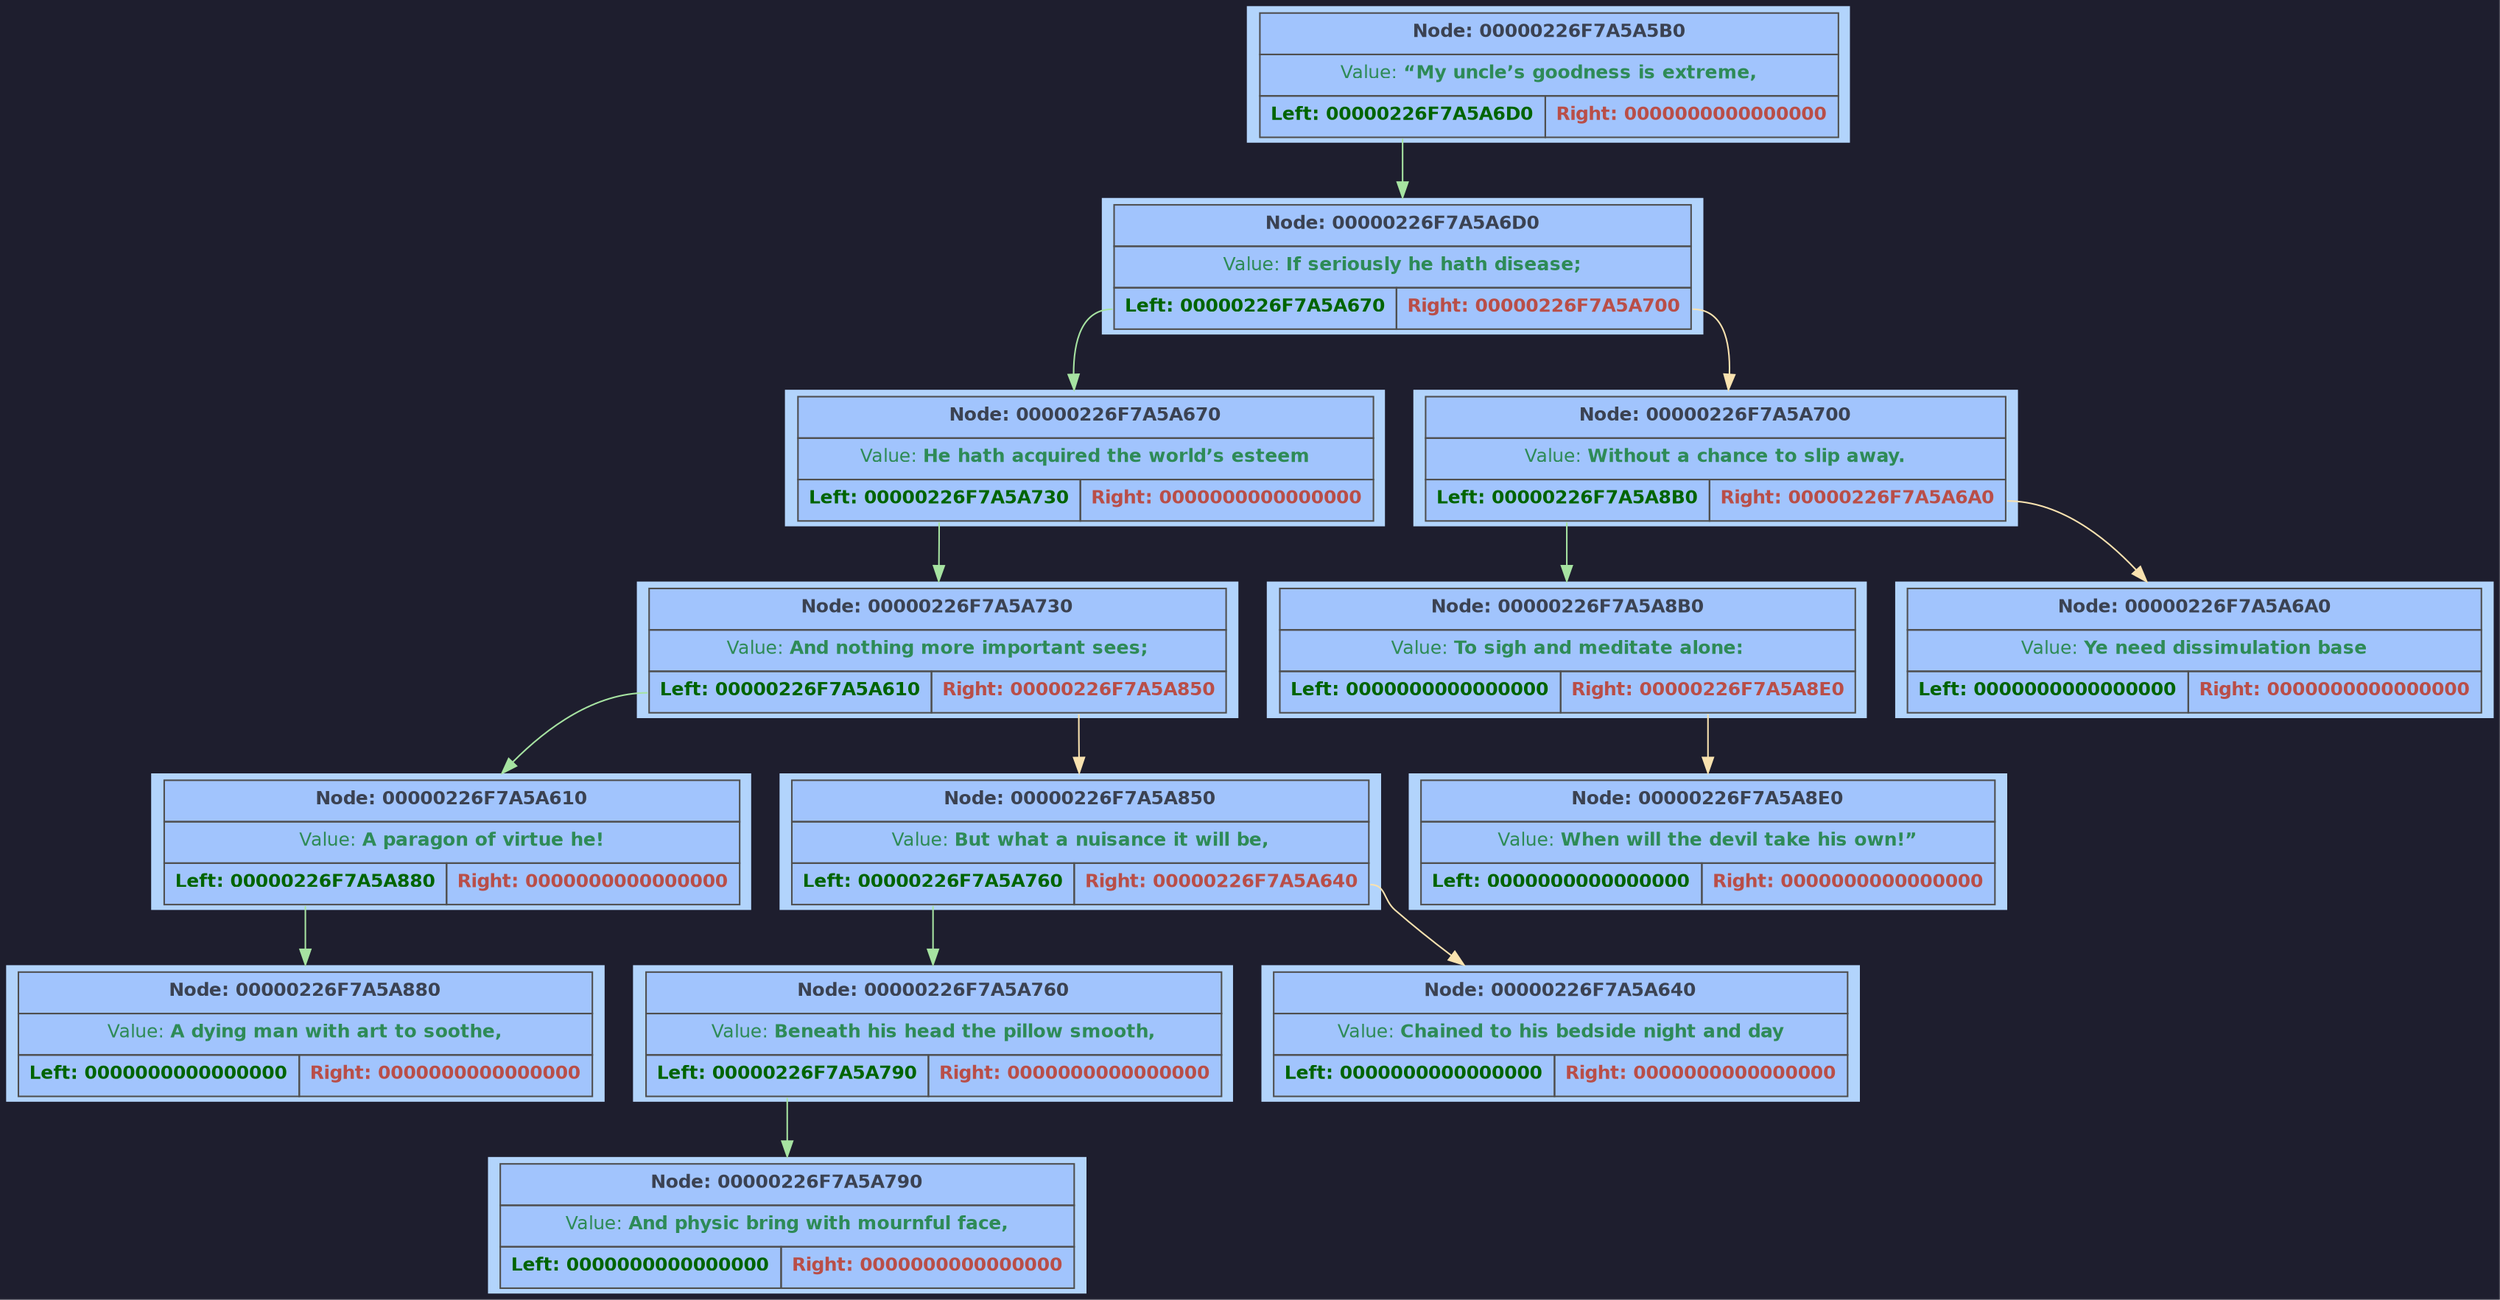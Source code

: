 digraph G {
	rankdir = TB;
	bgcolor="#1e1e2e";
	node [shape=rectangle, style=filled, fontname=Helvetica, fontsize=12, fillcolor="#89b4fa", color="#cba6f7", fontcolor="#1e1e2e"];
	node00000226F7A5A5B0 [shape=plaintext; style=filled; color="#fcf0d2"; fillcolor="#b2d4fc"; label = <
		         <table BORDER="0" CELLBORDER="1" CELLSPACING="0" CELLPADDING="6" BGCOLOR="#a1c4fd" COLOR="#4f4f4f">
			           <tr><td align='center' colspan='2'><FONT COLOR='#3b4252'><b>Node: 00000226F7A5A5B0</b></FONT></td></tr>
			           <tr><td align='center' colspan='2'><FONT COLOR='#2e8b57'>Value: <b>“My uncle’s goodness is extreme,</b></FONT></td></tr>
			           <tr>
			               <td WIDTH='150' PORT='left'  align='center'><FONT COLOR='#006400'><b>Left: 00000226F7A5A6D0</b></FONT></td>
			               <td WIDTH='150' PORT='right' align='center'><FONT COLOR='#b94e48'><b>Right: 0000000000000000</b></FONT></td>
			           </tr>
		         </table> >];
	node00000226F7A5A6D0 [shape=plaintext; style=filled; color="#fcf0d2"; fillcolor="#b2d4fc"; label = <
		         <table BORDER="0" CELLBORDER="1" CELLSPACING="0" CELLPADDING="6" BGCOLOR="#a1c4fd" COLOR="#4f4f4f">
			           <tr><td align='center' colspan='2'><FONT COLOR='#3b4252'><b>Node: 00000226F7A5A6D0</b></FONT></td></tr>
			           <tr><td align='center' colspan='2'><FONT COLOR='#2e8b57'>Value: <b>If seriously he hath disease;</b></FONT></td></tr>
			           <tr>
			               <td WIDTH='150' PORT='left'  align='center'><FONT COLOR='#006400'><b>Left: 00000226F7A5A670</b></FONT></td>
			               <td WIDTH='150' PORT='right' align='center'><FONT COLOR='#b94e48'><b>Right: 00000226F7A5A700</b></FONT></td>
			           </tr>
		         </table> >];
	node00000226F7A5A670 [shape=plaintext; style=filled; color="#fcf0d2"; fillcolor="#b2d4fc"; label = <
		         <table BORDER="0" CELLBORDER="1" CELLSPACING="0" CELLPADDING="6" BGCOLOR="#a1c4fd" COLOR="#4f4f4f">
			           <tr><td align='center' colspan='2'><FONT COLOR='#3b4252'><b>Node: 00000226F7A5A670</b></FONT></td></tr>
			           <tr><td align='center' colspan='2'><FONT COLOR='#2e8b57'>Value: <b>He hath acquired the world’s esteem</b></FONT></td></tr>
			           <tr>
			               <td WIDTH='150' PORT='left'  align='center'><FONT COLOR='#006400'><b>Left: 00000226F7A5A730</b></FONT></td>
			               <td WIDTH='150' PORT='right' align='center'><FONT COLOR='#b94e48'><b>Right: 0000000000000000</b></FONT></td>
			           </tr>
		         </table> >];
	node00000226F7A5A730 [shape=plaintext; style=filled; color="#fcf0d2"; fillcolor="#b2d4fc"; label = <
		         <table BORDER="0" CELLBORDER="1" CELLSPACING="0" CELLPADDING="6" BGCOLOR="#a1c4fd" COLOR="#4f4f4f">
			           <tr><td align='center' colspan='2'><FONT COLOR='#3b4252'><b>Node: 00000226F7A5A730</b></FONT></td></tr>
			           <tr><td align='center' colspan='2'><FONT COLOR='#2e8b57'>Value: <b>And nothing more important sees;</b></FONT></td></tr>
			           <tr>
			               <td WIDTH='150' PORT='left'  align='center'><FONT COLOR='#006400'><b>Left: 00000226F7A5A610</b></FONT></td>
			               <td WIDTH='150' PORT='right' align='center'><FONT COLOR='#b94e48'><b>Right: 00000226F7A5A850</b></FONT></td>
			           </tr>
		         </table> >];
	node00000226F7A5A610 [shape=plaintext; style=filled; color="#fcf0d2"; fillcolor="#b2d4fc"; label = <
		         <table BORDER="0" CELLBORDER="1" CELLSPACING="0" CELLPADDING="6" BGCOLOR="#a1c4fd" COLOR="#4f4f4f">
			           <tr><td align='center' colspan='2'><FONT COLOR='#3b4252'><b>Node: 00000226F7A5A610</b></FONT></td></tr>
			           <tr><td align='center' colspan='2'><FONT COLOR='#2e8b57'>Value: <b>A paragon of virtue he!</b></FONT></td></tr>
			           <tr>
			               <td WIDTH='150' PORT='left'  align='center'><FONT COLOR='#006400'><b>Left: 00000226F7A5A880</b></FONT></td>
			               <td WIDTH='150' PORT='right' align='center'><FONT COLOR='#b94e48'><b>Right: 0000000000000000</b></FONT></td>
			           </tr>
		         </table> >];
	node00000226F7A5A880 [shape=plaintext; style=filled; color="#fcf0d2"; fillcolor="#b2d4fc"; label = <
		         <table BORDER="0" CELLBORDER="1" CELLSPACING="0" CELLPADDING="6" BGCOLOR="#a1c4fd" COLOR="#4f4f4f">
			           <tr><td align='center' colspan='2'><FONT COLOR='#3b4252'><b>Node: 00000226F7A5A880</b></FONT></td></tr>
			           <tr><td align='center' colspan='2'><FONT COLOR='#2e8b57'>Value: <b>A dying man with art to soothe,</b></FONT></td></tr>
			           <tr>
			               <td WIDTH='150' PORT='left'  align='center'><FONT COLOR='#006400'><b>Left: 0000000000000000</b></FONT></td>
			               <td WIDTH='150' PORT='right' align='center'><FONT COLOR='#b94e48'><b>Right: 0000000000000000</b></FONT></td>
			           </tr>
		         </table> >];
	node00000226F7A5A610:left -> node00000226F7A5A880 [color="#a6e3a1"]
	node00000226F7A5A730:left -> node00000226F7A5A610 [color="#a6e3a1"]
	node00000226F7A5A850 [shape=plaintext; style=filled; color="#fcf0d2"; fillcolor="#b2d4fc"; label = <
		         <table BORDER="0" CELLBORDER="1" CELLSPACING="0" CELLPADDING="6" BGCOLOR="#a1c4fd" COLOR="#4f4f4f">
			           <tr><td align='center' colspan='2'><FONT COLOR='#3b4252'><b>Node: 00000226F7A5A850</b></FONT></td></tr>
			           <tr><td align='center' colspan='2'><FONT COLOR='#2e8b57'>Value: <b>But what a nuisance it will be,</b></FONT></td></tr>
			           <tr>
			               <td WIDTH='150' PORT='left'  align='center'><FONT COLOR='#006400'><b>Left: 00000226F7A5A760</b></FONT></td>
			               <td WIDTH='150' PORT='right' align='center'><FONT COLOR='#b94e48'><b>Right: 00000226F7A5A640</b></FONT></td>
			           </tr>
		         </table> >];
	node00000226F7A5A760 [shape=plaintext; style=filled; color="#fcf0d2"; fillcolor="#b2d4fc"; label = <
		         <table BORDER="0" CELLBORDER="1" CELLSPACING="0" CELLPADDING="6" BGCOLOR="#a1c4fd" COLOR="#4f4f4f">
			           <tr><td align='center' colspan='2'><FONT COLOR='#3b4252'><b>Node: 00000226F7A5A760</b></FONT></td></tr>
			           <tr><td align='center' colspan='2'><FONT COLOR='#2e8b57'>Value: <b>Beneath his head the pillow smooth,</b></FONT></td></tr>
			           <tr>
			               <td WIDTH='150' PORT='left'  align='center'><FONT COLOR='#006400'><b>Left: 00000226F7A5A790</b></FONT></td>
			               <td WIDTH='150' PORT='right' align='center'><FONT COLOR='#b94e48'><b>Right: 0000000000000000</b></FONT></td>
			           </tr>
		         </table> >];
	node00000226F7A5A790 [shape=plaintext; style=filled; color="#fcf0d2"; fillcolor="#b2d4fc"; label = <
		         <table BORDER="0" CELLBORDER="1" CELLSPACING="0" CELLPADDING="6" BGCOLOR="#a1c4fd" COLOR="#4f4f4f">
			           <tr><td align='center' colspan='2'><FONT COLOR='#3b4252'><b>Node: 00000226F7A5A790</b></FONT></td></tr>
			           <tr><td align='center' colspan='2'><FONT COLOR='#2e8b57'>Value: <b>And physic bring with mournful face,</b></FONT></td></tr>
			           <tr>
			               <td WIDTH='150' PORT='left'  align='center'><FONT COLOR='#006400'><b>Left: 0000000000000000</b></FONT></td>
			               <td WIDTH='150' PORT='right' align='center'><FONT COLOR='#b94e48'><b>Right: 0000000000000000</b></FONT></td>
			           </tr>
		         </table> >];
	node00000226F7A5A760:left -> node00000226F7A5A790 [color="#a6e3a1"]
	node00000226F7A5A850:left -> node00000226F7A5A760 [color="#a6e3a1"]
	node00000226F7A5A640 [shape=plaintext; style=filled; color="#fcf0d2"; fillcolor="#b2d4fc"; label = <
		         <table BORDER="0" CELLBORDER="1" CELLSPACING="0" CELLPADDING="6" BGCOLOR="#a1c4fd" COLOR="#4f4f4f">
			           <tr><td align='center' colspan='2'><FONT COLOR='#3b4252'><b>Node: 00000226F7A5A640</b></FONT></td></tr>
			           <tr><td align='center' colspan='2'><FONT COLOR='#2e8b57'>Value: <b>Chained to his bedside night and day</b></FONT></td></tr>
			           <tr>
			               <td WIDTH='150' PORT='left'  align='center'><FONT COLOR='#006400'><b>Left: 0000000000000000</b></FONT></td>
			               <td WIDTH='150' PORT='right' align='center'><FONT COLOR='#b94e48'><b>Right: 0000000000000000</b></FONT></td>
			           </tr>
		         </table> >];
	node00000226F7A5A850:right -> node00000226F7A5A640 [color="#f9e2af"]
	node00000226F7A5A730:right -> node00000226F7A5A850 [color="#f9e2af"]
	node00000226F7A5A670:left -> node00000226F7A5A730 [color="#a6e3a1"]
	node00000226F7A5A6D0:left -> node00000226F7A5A670 [color="#a6e3a1"]
	node00000226F7A5A700 [shape=plaintext; style=filled; color="#fcf0d2"; fillcolor="#b2d4fc"; label = <
		         <table BORDER="0" CELLBORDER="1" CELLSPACING="0" CELLPADDING="6" BGCOLOR="#a1c4fd" COLOR="#4f4f4f">
			           <tr><td align='center' colspan='2'><FONT COLOR='#3b4252'><b>Node: 00000226F7A5A700</b></FONT></td></tr>
			           <tr><td align='center' colspan='2'><FONT COLOR='#2e8b57'>Value: <b>Without a chance to slip away.</b></FONT></td></tr>
			           <tr>
			               <td WIDTH='150' PORT='left'  align='center'><FONT COLOR='#006400'><b>Left: 00000226F7A5A8B0</b></FONT></td>
			               <td WIDTH='150' PORT='right' align='center'><FONT COLOR='#b94e48'><b>Right: 00000226F7A5A6A0</b></FONT></td>
			           </tr>
		         </table> >];
	node00000226F7A5A8B0 [shape=plaintext; style=filled; color="#fcf0d2"; fillcolor="#b2d4fc"; label = <
		         <table BORDER="0" CELLBORDER="1" CELLSPACING="0" CELLPADDING="6" BGCOLOR="#a1c4fd" COLOR="#4f4f4f">
			           <tr><td align='center' colspan='2'><FONT COLOR='#3b4252'><b>Node: 00000226F7A5A8B0</b></FONT></td></tr>
			           <tr><td align='center' colspan='2'><FONT COLOR='#2e8b57'>Value: <b>To sigh and meditate alone:</b></FONT></td></tr>
			           <tr>
			               <td WIDTH='150' PORT='left'  align='center'><FONT COLOR='#006400'><b>Left: 0000000000000000</b></FONT></td>
			               <td WIDTH='150' PORT='right' align='center'><FONT COLOR='#b94e48'><b>Right: 00000226F7A5A8E0</b></FONT></td>
			           </tr>
		         </table> >];
	node00000226F7A5A8E0 [shape=plaintext; style=filled; color="#fcf0d2"; fillcolor="#b2d4fc"; label = <
		         <table BORDER="0" CELLBORDER="1" CELLSPACING="0" CELLPADDING="6" BGCOLOR="#a1c4fd" COLOR="#4f4f4f">
			           <tr><td align='center' colspan='2'><FONT COLOR='#3b4252'><b>Node: 00000226F7A5A8E0</b></FONT></td></tr>
			           <tr><td align='center' colspan='2'><FONT COLOR='#2e8b57'>Value: <b>When will the devil take his own!”</b></FONT></td></tr>
			           <tr>
			               <td WIDTH='150' PORT='left'  align='center'><FONT COLOR='#006400'><b>Left: 0000000000000000</b></FONT></td>
			               <td WIDTH='150' PORT='right' align='center'><FONT COLOR='#b94e48'><b>Right: 0000000000000000</b></FONT></td>
			           </tr>
		         </table> >];
	node00000226F7A5A8B0:right -> node00000226F7A5A8E0 [color="#f9e2af"]
	node00000226F7A5A700:left -> node00000226F7A5A8B0 [color="#a6e3a1"]
	node00000226F7A5A6A0 [shape=plaintext; style=filled; color="#fcf0d2"; fillcolor="#b2d4fc"; label = <
		         <table BORDER="0" CELLBORDER="1" CELLSPACING="0" CELLPADDING="6" BGCOLOR="#a1c4fd" COLOR="#4f4f4f">
			           <tr><td align='center' colspan='2'><FONT COLOR='#3b4252'><b>Node: 00000226F7A5A6A0</b></FONT></td></tr>
			           <tr><td align='center' colspan='2'><FONT COLOR='#2e8b57'>Value: <b>Ye need dissimulation base</b></FONT></td></tr>
			           <tr>
			               <td WIDTH='150' PORT='left'  align='center'><FONT COLOR='#006400'><b>Left: 0000000000000000</b></FONT></td>
			               <td WIDTH='150' PORT='right' align='center'><FONT COLOR='#b94e48'><b>Right: 0000000000000000</b></FONT></td>
			           </tr>
		         </table> >];
	node00000226F7A5A700:right -> node00000226F7A5A6A0 [color="#f9e2af"]
	node00000226F7A5A6D0:right -> node00000226F7A5A700 [color="#f9e2af"]
	node00000226F7A5A5B0:left -> node00000226F7A5A6D0 [color="#a6e3a1"]
}
